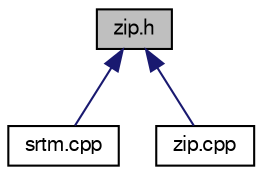 digraph G
{
  bgcolor="transparent";
  edge [fontname="FreeSans",fontsize="10",labelfontname="FreeSans",labelfontsize="10"];
  node [fontname="FreeSans",fontsize="10",shape=record];
  Node1 [label="zip.h",height=0.2,width=0.4,color="black", fillcolor="grey75", style="filled" fontcolor="black"];
  Node1 -> Node2 [dir=back,color="midnightblue",fontsize="10",style="solid",fontname="FreeSans"];
  Node2 [label="srtm.cpp",height=0.2,width=0.4,color="black",URL="$srtm_8cpp.html",tooltip="SRTM data downloader and tile handler."];
  Node1 -> Node3 [dir=back,color="midnightblue",fontsize="10",style="solid",fontname="FreeSans"];
  Node3 [label="zip.cpp",height=0.2,width=0.4,color="black",URL="$zip_8cpp.html",tooltip="Read SRTM zip files."];
}
